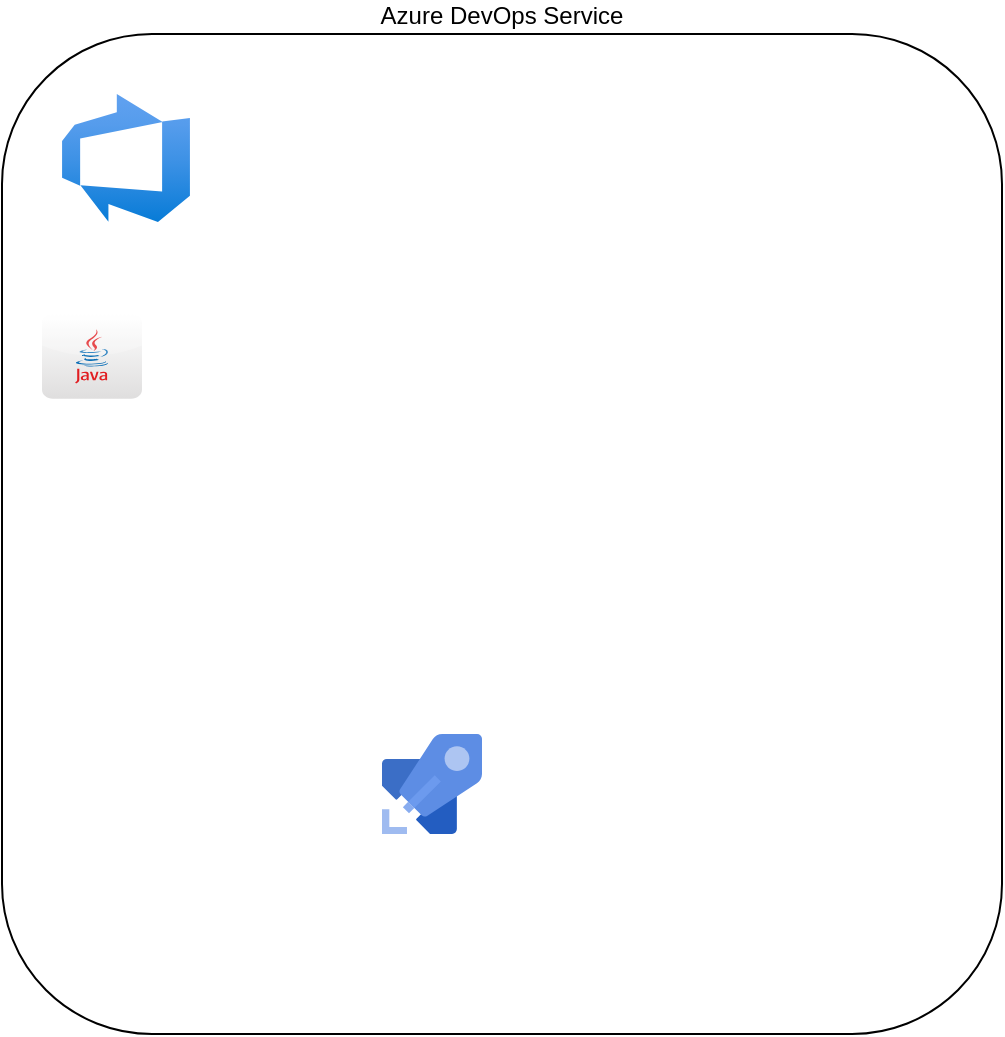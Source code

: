 <mxfile version="20.8.10" type="github"><diagram name="Page-1" id="LcDqU5_3rsTCRH76cfYo"><mxGraphModel dx="1194" dy="720" grid="1" gridSize="10" guides="1" tooltips="1" connect="1" arrows="1" fold="1" page="1" pageScale="1" pageWidth="850" pageHeight="1100" math="0" shadow="0"><root><mxCell id="0"/><mxCell id="1" parent="0"/><mxCell id="ZxBpggw0FfztZKoau5qU-1" value="Azure DevOps Service" style="rounded=1;whiteSpace=wrap;html=1;align=center;labelPosition=center;verticalLabelPosition=top;verticalAlign=bottom;" parent="1" vertex="1"><mxGeometry x="50" y="100" width="500" height="500" as="geometry"/></mxCell><mxCell id="ZxBpggw0FfztZKoau5qU-2" value="" style="aspect=fixed;html=1;points=[];align=center;image;fontSize=12;image=img/lib/azure2/devops/Azure_DevOps.svg;" parent="1" vertex="1"><mxGeometry x="80" y="130" width="64" height="64" as="geometry"/></mxCell><mxCell id="ZxBpggw0FfztZKoau5qU-3" value="" style="sketch=0;aspect=fixed;html=1;points=[];align=center;image;fontSize=12;image=img/lib/mscae/Azure_Pipelines.svg;" parent="1" vertex="1"><mxGeometry x="240" y="450" width="50" height="50" as="geometry"/></mxCell><mxCell id="ZxBpggw0FfztZKoau5qU-4" value="" style="shape=image;html=1;verticalAlign=top;verticalLabelPosition=bottom;labelBackgroundColor=#ffffff;imageAspect=0;aspect=fixed;image=https://cdn0.iconfinder.com/data/icons/long-shadow-web-icons/512/angular-128.png" parent="1" vertex="1"><mxGeometry x="70" y="300" width="48" height="48" as="geometry"/></mxCell><mxCell id="ZxBpggw0FfztZKoau5qU-5" value="" style="dashed=0;outlineConnect=0;html=1;align=center;labelPosition=center;verticalLabelPosition=bottom;verticalAlign=top;shape=mxgraph.webicons.java;gradientColor=#DFDEDE" parent="1" vertex="1"><mxGeometry x="70" y="240" width="50" height="42.4" as="geometry"/></mxCell><mxCell id="ZxBpggw0FfztZKoau5qU-6" value="" style="shape=image;html=1;verticalAlign=top;verticalLabelPosition=bottom;labelBackgroundColor=#ffffff;imageAspect=0;aspect=fixed;image=https://cdn0.iconfinder.com/data/icons/long-shadow-web-icons/512/javascript-128.png" parent="1" vertex="1"><mxGeometry x="120" y="360" width="48" height="48" as="geometry"/></mxCell></root></mxGraphModel></diagram></mxfile>